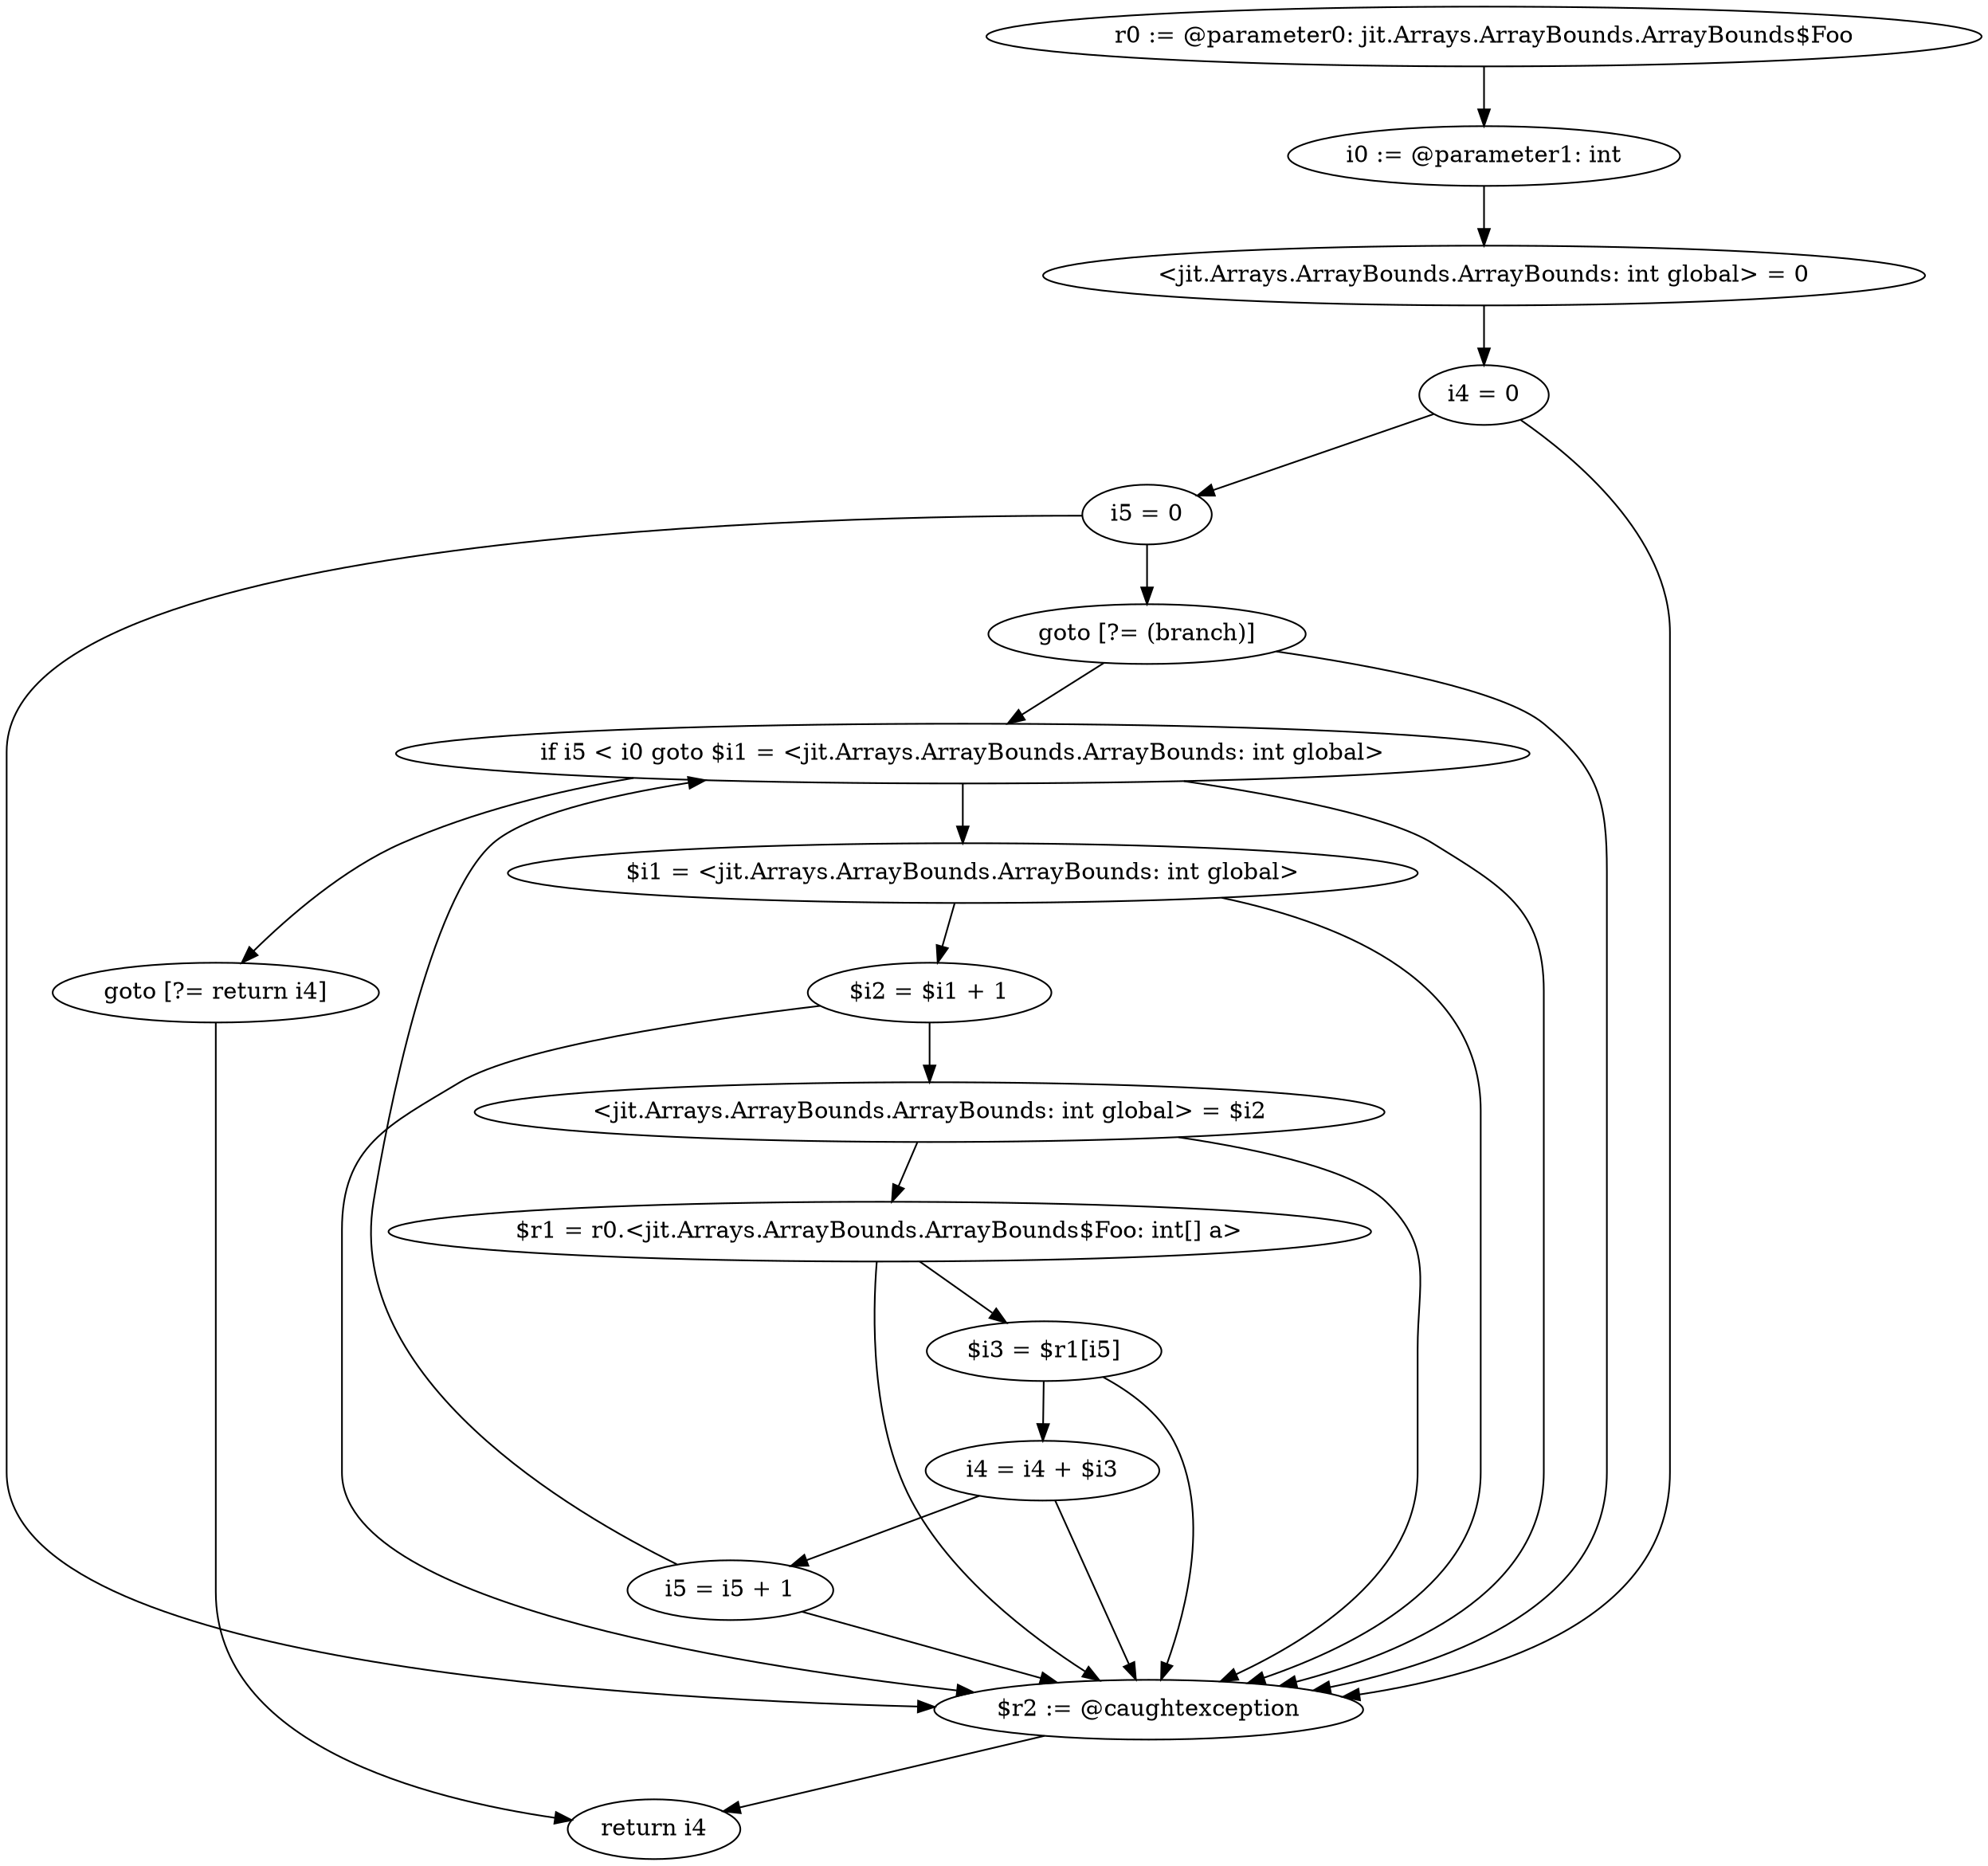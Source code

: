 digraph "unitGraph" {
    "r0 := @parameter0: jit.Arrays.ArrayBounds.ArrayBounds$Foo"
    "i0 := @parameter1: int"
    "<jit.Arrays.ArrayBounds.ArrayBounds: int global> = 0"
    "i4 = 0"
    "i5 = 0"
    "goto [?= (branch)]"
    "$i1 = <jit.Arrays.ArrayBounds.ArrayBounds: int global>"
    "$i2 = $i1 + 1"
    "<jit.Arrays.ArrayBounds.ArrayBounds: int global> = $i2"
    "$r1 = r0.<jit.Arrays.ArrayBounds.ArrayBounds$Foo: int[] a>"
    "$i3 = $r1[i5]"
    "i4 = i4 + $i3"
    "i5 = i5 + 1"
    "if i5 < i0 goto $i1 = <jit.Arrays.ArrayBounds.ArrayBounds: int global>"
    "goto [?= return i4]"
    "$r2 := @caughtexception"
    "return i4"
    "r0 := @parameter0: jit.Arrays.ArrayBounds.ArrayBounds$Foo"->"i0 := @parameter1: int";
    "i0 := @parameter1: int"->"<jit.Arrays.ArrayBounds.ArrayBounds: int global> = 0";
    "<jit.Arrays.ArrayBounds.ArrayBounds: int global> = 0"->"i4 = 0";
    "i4 = 0"->"i5 = 0";
    "i4 = 0"->"$r2 := @caughtexception";
    "i5 = 0"->"goto [?= (branch)]";
    "i5 = 0"->"$r2 := @caughtexception";
    "goto [?= (branch)]"->"if i5 < i0 goto $i1 = <jit.Arrays.ArrayBounds.ArrayBounds: int global>";
    "goto [?= (branch)]"->"$r2 := @caughtexception";
    "$i1 = <jit.Arrays.ArrayBounds.ArrayBounds: int global>"->"$i2 = $i1 + 1";
    "$i1 = <jit.Arrays.ArrayBounds.ArrayBounds: int global>"->"$r2 := @caughtexception";
    "$i2 = $i1 + 1"->"<jit.Arrays.ArrayBounds.ArrayBounds: int global> = $i2";
    "$i2 = $i1 + 1"->"$r2 := @caughtexception";
    "<jit.Arrays.ArrayBounds.ArrayBounds: int global> = $i2"->"$r1 = r0.<jit.Arrays.ArrayBounds.ArrayBounds$Foo: int[] a>";
    "<jit.Arrays.ArrayBounds.ArrayBounds: int global> = $i2"->"$r2 := @caughtexception";
    "$r1 = r0.<jit.Arrays.ArrayBounds.ArrayBounds$Foo: int[] a>"->"$i3 = $r1[i5]";
    "$r1 = r0.<jit.Arrays.ArrayBounds.ArrayBounds$Foo: int[] a>"->"$r2 := @caughtexception";
    "$i3 = $r1[i5]"->"i4 = i4 + $i3";
    "$i3 = $r1[i5]"->"$r2 := @caughtexception";
    "i4 = i4 + $i3"->"i5 = i5 + 1";
    "i4 = i4 + $i3"->"$r2 := @caughtexception";
    "i5 = i5 + 1"->"if i5 < i0 goto $i1 = <jit.Arrays.ArrayBounds.ArrayBounds: int global>";
    "i5 = i5 + 1"->"$r2 := @caughtexception";
    "if i5 < i0 goto $i1 = <jit.Arrays.ArrayBounds.ArrayBounds: int global>"->"goto [?= return i4]";
    "if i5 < i0 goto $i1 = <jit.Arrays.ArrayBounds.ArrayBounds: int global>"->"$i1 = <jit.Arrays.ArrayBounds.ArrayBounds: int global>";
    "if i5 < i0 goto $i1 = <jit.Arrays.ArrayBounds.ArrayBounds: int global>"->"$r2 := @caughtexception";
    "goto [?= return i4]"->"return i4";
    "$r2 := @caughtexception"->"return i4";
}
